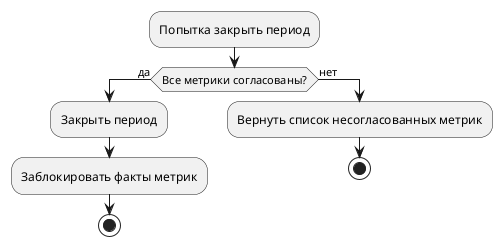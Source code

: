 @startuml
|Руководитель|
:Попытка закрыть период;
if (Все метрики согласованы?) then (да)
    :Закрыть период;
    :Заблокировать факты метрик;
    stop
else (нет)
    :Вернуть список несогласованных метрик;
    stop
endif
@enduml